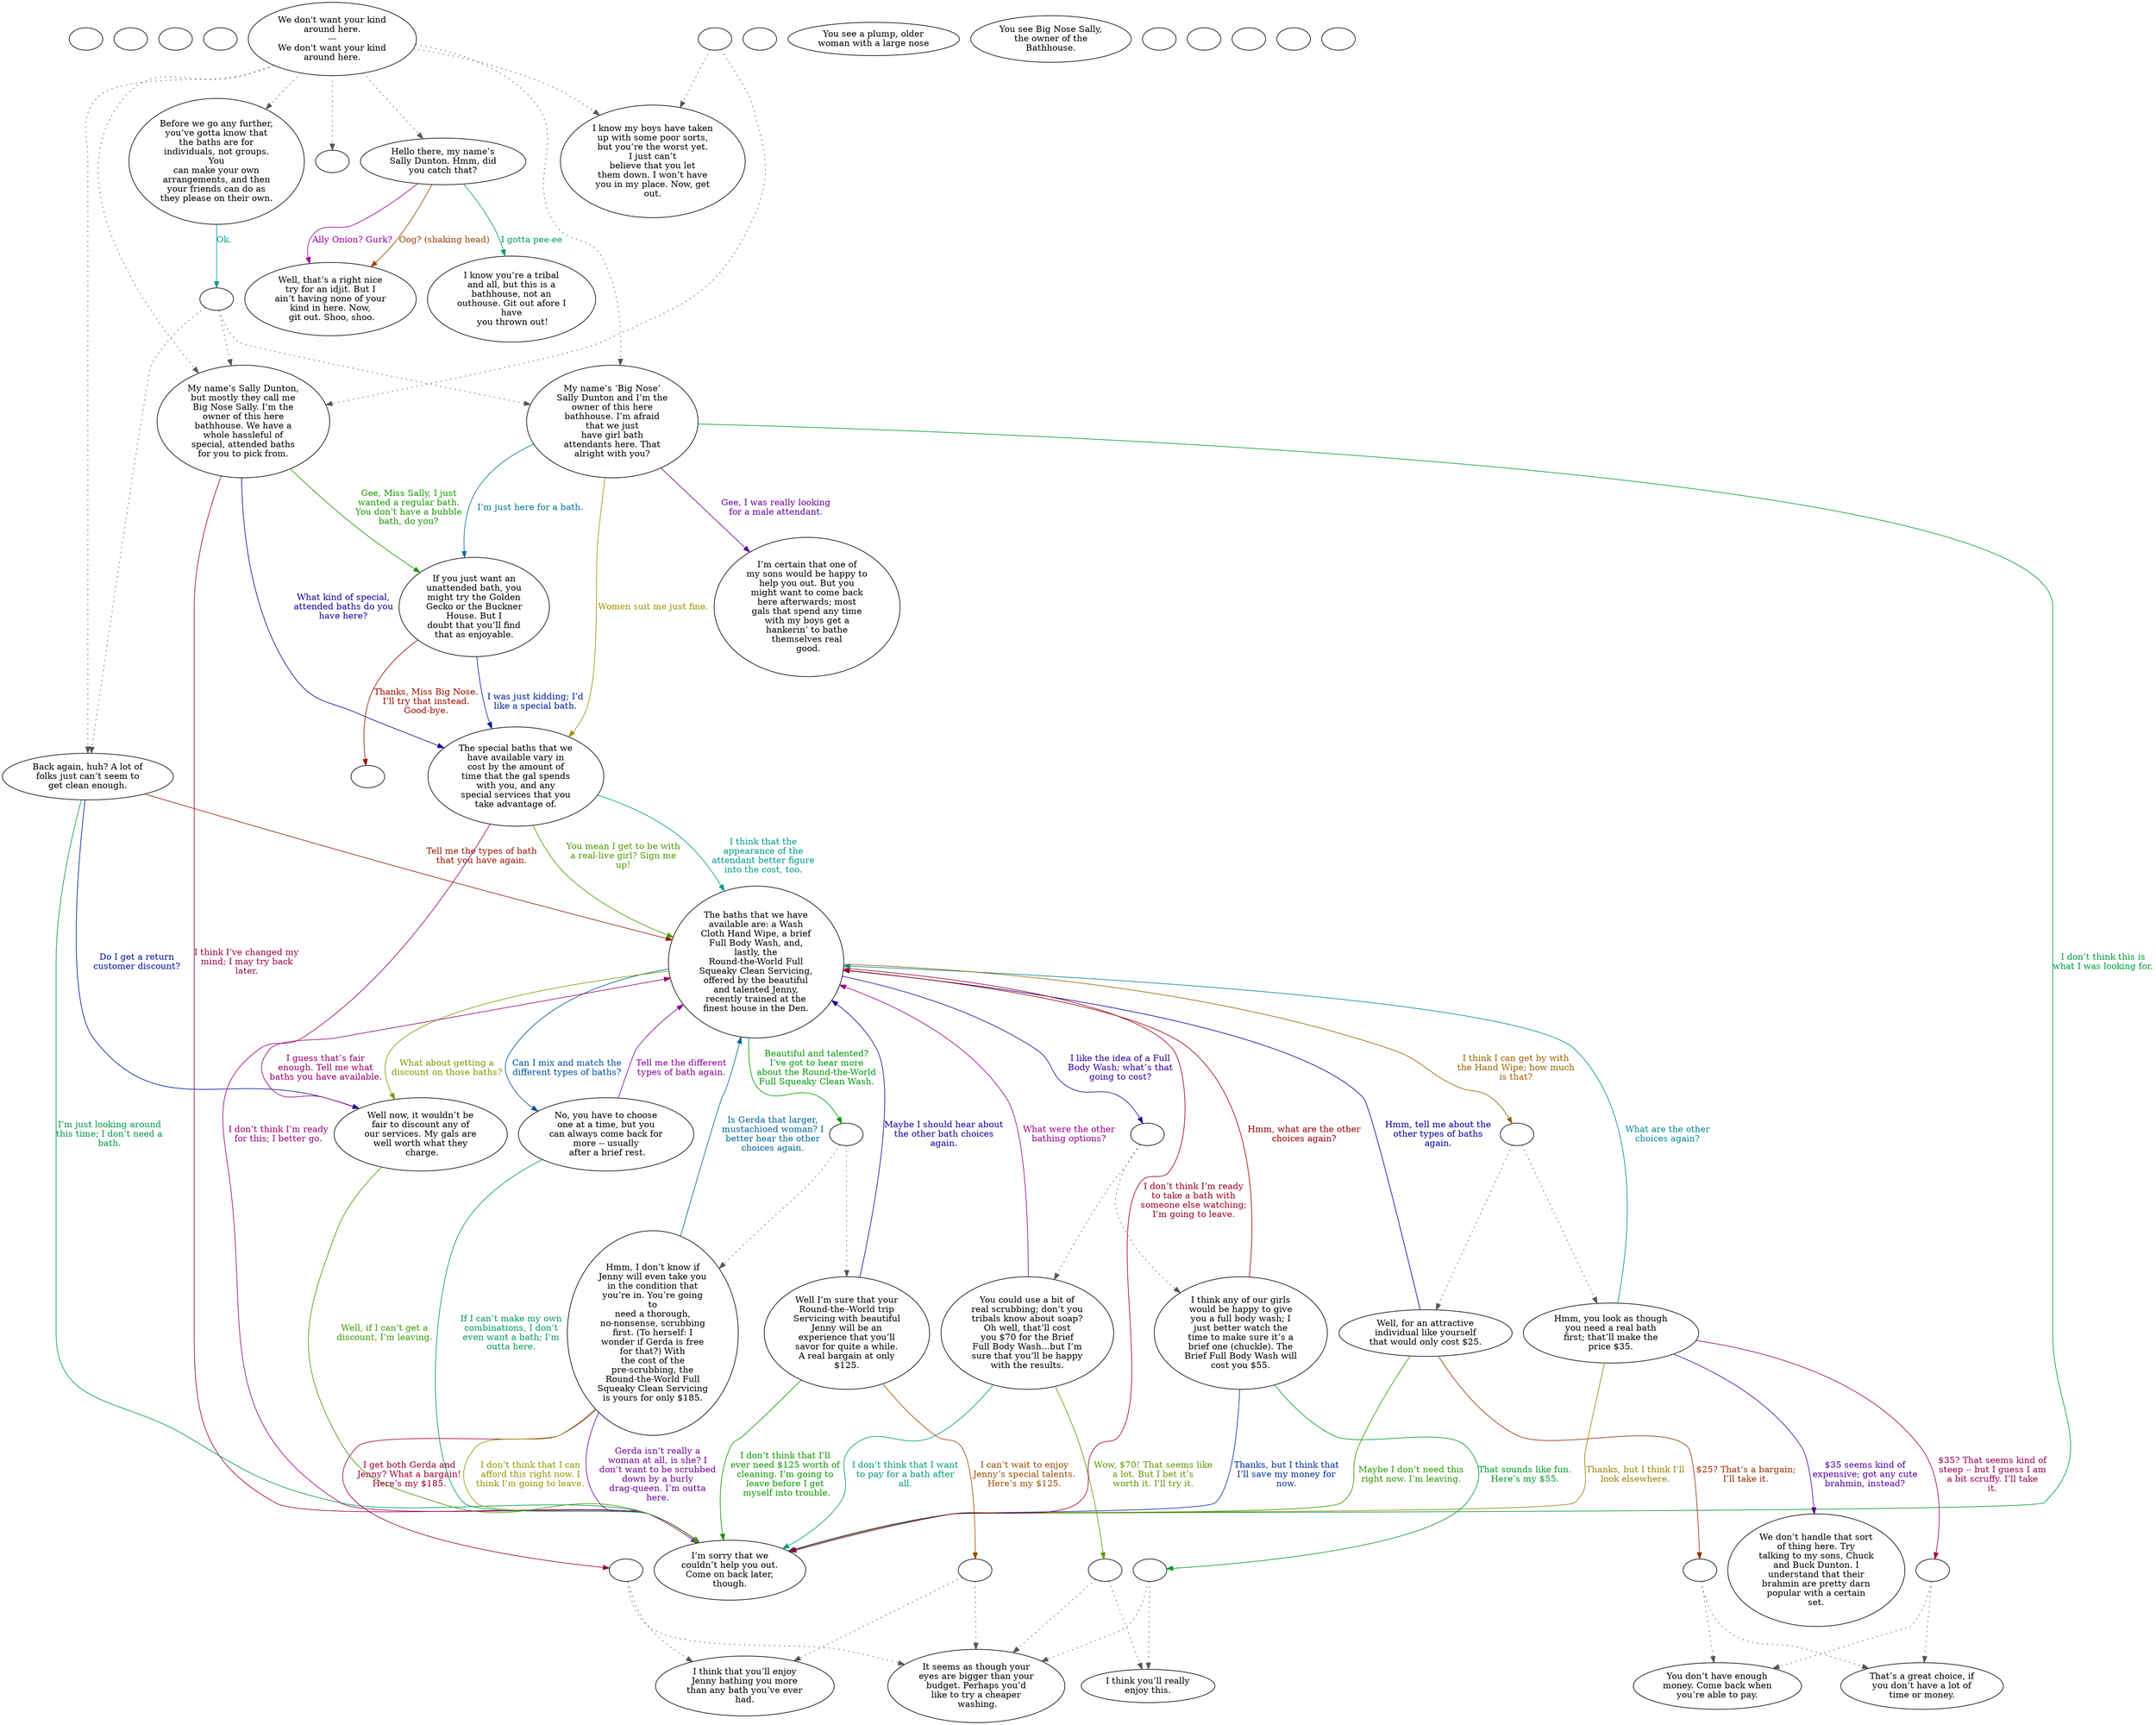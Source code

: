 digraph KCSALLY {
  "checkPartyMembersNearDoor" [style=filled       fillcolor="#FFFFFF"       color="#000000"]
  "checkPartyMembersNearDoor" [label=""]
  "start" [style=filled       fillcolor="#FFFFFF"       color="#000000"]
  "start" [label=""]
  "critter_p_proc" [style=filled       fillcolor="#FFFFFF"       color="#000000"]
  "critter_p_proc" [label=""]
  "pickup_p_proc" [style=filled       fillcolor="#FFFFFF"       color="#000000"]
  "pickup_p_proc" [label=""]
  "talk_p_proc" [style=filled       fillcolor="#FFFFFF"       color="#000000"]
  "talk_p_proc" -> "Node998" [style=dotted color="#555555"]
  "talk_p_proc" -> "Node001" [style=dotted color="#555555"]
  "talk_p_proc" -> "Node004" [style=dotted color="#555555"]
  "talk_p_proc" -> "Node027" [style=dotted color="#555555"]
  "talk_p_proc" -> "Node005" [style=dotted color="#555555"]
  "talk_p_proc" -> "Node006" [style=dotted color="#555555"]
  "talk_p_proc" -> "Node025" [style=dotted color="#555555"]
  "talk_p_proc" [label="We don't want your kind\naround here.\n---\nWe don't want your kind\naround here."]
  "destroy_p_proc" [style=filled       fillcolor="#FFFFFF"       color="#000000"]
  "destroy_p_proc" [label=""]
  "look_at_p_proc" [style=filled       fillcolor="#FFFFFF"       color="#000000"]
  "look_at_p_proc" [label="You see a plump, older\nwoman with a large nose"]
  "description_p_proc" [style=filled       fillcolor="#FFFFFF"       color="#000000"]
  "description_p_proc" [label="You see Big Nose Sally,\nthe owner of the\nBathhouse."]
  "use_skill_on_p_proc" [style=filled       fillcolor="#FFFFFF"       color="#000000"]
  "use_skill_on_p_proc" [label=""]
  "damage_p_proc" [style=filled       fillcolor="#FFFFFF"       color="#000000"]
  "damage_p_proc" [label=""]
  "map_enter_p_proc" [style=filled       fillcolor="#FFFFFF"       color="#000000"]
  "map_enter_p_proc" [label=""]
  "Node910" [style=filled       fillcolor="#FFFFFF"       color="#000000"]
  "Node910" -> "Node005" [style=dotted color="#555555"]
  "Node910" -> "Node006" [style=dotted color="#555555"]
  "Node910" -> "Node025" [style=dotted color="#555555"]
  "Node910" [label=""]
  "Node911" [style=filled       fillcolor="#FFFFFF"       color="#000000"]
  "Node911" -> "Node012" [style=dotted color="#555555"]
  "Node911" -> "Node013" [style=dotted color="#555555"]
  "Node911" [label=""]
  "Node912" [style=filled       fillcolor="#FFFFFF"       color="#000000"]
  "Node912" -> "Node014" [style=dotted color="#555555"]
  "Node912" -> "Node015" [style=dotted color="#555555"]
  "Node912" [label=""]
  "Node913" [style=filled       fillcolor="#FFFFFF"       color="#000000"]
  "Node913" -> "Node016" [style=dotted color="#555555"]
  "Node913" -> "Node017" [style=dotted color="#555555"]
  "Node913" [label=""]
  "Node914" [style=filled       fillcolor="#FFFFFF"       color="#000000"]
  "Node914" -> "Node018" [style=dotted color="#555555"]
  "Node914" -> "Node022" [style=dotted color="#555555"]
  "Node914" [label=""]
  "Node915" [style=filled       fillcolor="#FFFFFF"       color="#000000"]
  "Node915" -> "Node018" [style=dotted color="#555555"]
  "Node915" -> "Node022" [style=dotted color="#555555"]
  "Node915" [label=""]
  "Node916" [style=filled       fillcolor="#FFFFFF"       color="#000000"]
  "Node916" -> "Node019" [style=dotted color="#555555"]
  "Node916" -> "Node023" [style=dotted color="#555555"]
  "Node916" [label=""]
  "Node917" [style=filled       fillcolor="#FFFFFF"       color="#000000"]
  "Node917" -> "Node019" [style=dotted color="#555555"]
  "Node917" -> "Node023" [style=dotted color="#555555"]
  "Node917" [label=""]
  "Node918" [style=filled       fillcolor="#FFFFFF"       color="#000000"]
  "Node918" -> "Node020" [style=dotted color="#555555"]
  "Node918" -> "Node023" [style=dotted color="#555555"]
  "Node918" [label=""]
  "Node919" [style=filled       fillcolor="#FFFFFF"       color="#000000"]
  "Node919" -> "Node020" [style=dotted color="#555555"]
  "Node919" -> "Node023" [style=dotted color="#555555"]
  "Node919" [label=""]
  "Node995" [style=filled       fillcolor="#FFFFFF"       color="#000000"]
  "Node995" [label=""]
  "Node996" [style=filled       fillcolor="#FFFFFF"       color="#000000"]
  "Node996" [label=""]
  "Node997" [style=filled       fillcolor="#FFFFFF"       color="#000000"]
  "Node997" -> "Node004" [style=dotted color="#555555"]
  "Node997" -> "Node005" [style=dotted color="#555555"]
  "Node997" [label=""]
  "Node998" [style=filled       fillcolor="#FFFFFF"       color="#000000"]
  "Node998" [label=""]
  "Node999" [style=filled       fillcolor="#FFFFFF"       color="#000000"]
  "Node999" [label=""]
  "Node001" [style=filled       fillcolor="#FFFFFF"       color="#000000"]
  "Node001" [label="Hello there, my name’s\nSally Dunton. Hmm, did\nyou catch that?"]
  "Node001" -> "Node002" [label="Ally Onion? Gurk?" color="#990098" fontcolor="#990098"]
  "Node001" -> "Node003" [label="I gotta pee-ee" color="#00996E" fontcolor="#00996E"]
  "Node001" -> "Node002" [label="Oog? (shaking head)" color="#994100" fontcolor="#994100"]
  "Node002" [style=filled       fillcolor="#FFFFFF"       color="#000000"]
  "Node002" [label="Well, that’s a right nice\ntry for an idjit. But I\nain’t having none of your\nkind in here. Now,\n git out. Shoo, shoo."]
  "Node003" [style=filled       fillcolor="#FFFFFF"       color="#000000"]
  "Node003" [label="I know you’re a tribal\nand all, but this is a\nbathhouse, not an\nouthouse. Git out afore I\nhave\n you thrown out!"]
  "Node004" [style=filled       fillcolor="#FFFFFF"       color="#000000"]
  "Node004" [label="I know my boys have taken\nup with some poor sorts,\nbut you’re the worst yet.\nI just can’t\nbelieve that you let\nthem down. I won’t have\nyou in my place. Now, get\nout."]
  "Node005" [style=filled       fillcolor="#FFFFFF"       color="#000000"]
  "Node005" [label="My name’s Sally Dunton,\nbut mostly they call me\nBig Nose Sally. I’m the\nowner of this here\nbathhouse. We have a\nwhole hassleful of\nspecial, attended baths\nfor you to pick from."]
  "Node005" -> "Node009" [label="What kind of special,\nattended baths do you\nhave here?" color="#140099" fontcolor="#140099"]
  "Node005" -> "Node008" [label="Gee, Miss Sally, I just\nwanted a regular bath.\nYou don’t have a bubble\nbath, do you?" color="#189900" fontcolor="#189900"]
  "Node005" -> "Node007" [label="I think I’ve changed my\nmind; I may try back\nlater." color="#990045" fontcolor="#990045"]
  "Node006" [style=filled       fillcolor="#FFFFFF"       color="#000000"]
  "Node006" [label="My name’s ‘Big Nose’\nSally Dunton and I’m the\nowner of this here\nbathhouse. I’m afraid\nthat we just\nhave girl bath\nattendants here. That\nalright with you?"]
  "Node006" -> "Node008" [label="I’m just here for a bath." color="#007299" fontcolor="#007299"]
  "Node006" -> "Node009" [label="Women suit me just fine." color="#999400" fontcolor="#999400"]
  "Node006" -> "Node024" [label="Gee, I was really looking\nfor a male attendant." color="#670099" fontcolor="#670099"]
  "Node006" -> "Node007" [label="I don’t think this is\nwhat I was looking for." color="#00993A" fontcolor="#00993A"]
  "Node007" [style=filled       fillcolor="#FFFFFF"       color="#000000"]
  "Node007" [label="I’m sorry that we\ncouldn’t help you out.\nCome on back later,\nthough."]
  "Node008" [style=filled       fillcolor="#FFFFFF"       color="#000000"]
  "Node008" [label="If you just want an\nunattended bath, you\nmight try the Golden\nGecko or the Buckner\nHouse. But I\ndoubt that you’ll find\nthat as enjoyable."]
  "Node008" -> "Node999" [label="Thanks, Miss Big Nose.\nI’ll try that instead.\nGood-bye." color="#990E00" fontcolor="#990E00"]
  "Node008" -> "Node009" [label="I was just kidding; I’d\nlike a special bath." color="#001F99" fontcolor="#001F99"]
  "Node009" [style=filled       fillcolor="#FFFFFF"       color="#000000"]
  "Node009" [label="The special baths that we\nhave available vary in\ncost by the amount of\ntime that the gal spends\nwith you, and any\nspecial services that you\ntake advantage of."]
  "Node009" -> "Node010" [label="You mean I get to be with\na real-live girl? Sign me\nup!" color="#4B9900" fontcolor="#4B9900"]
  "Node009" -> "Node007" [label="I don’t think I’m ready\nfor this; I better go." color="#990078" fontcolor="#990078"]
  "Node009" -> "Node010" [label="I think that the\nappearance of the\nattendant better figure\ninto the cost, too." color="#00998D" fontcolor="#00998D"]
  "Node010" [style=filled       fillcolor="#FFFFFF"       color="#000000"]
  "Node010" [label="The baths that we have\navailable are: a Wash\nCloth Hand Wipe, a brief\nFull Body Wash, and,\nlastly, the\nRound-the-World Full\nSqueaky Clean Servicing,\noffered by the beautiful\nand talented Jenny,\nrecently trained at the\nfinest house in the Den."]
  "Node010" -> "Node911" [label="I think I can get by with\nthe Hand Wipe; how much\nis that?" color="#996100" fontcolor="#996100"]
  "Node010" -> "Node912" [label="I like the idea of a Full\nBody Wash; what’s that\ngoing to cost?" color="#340099" fontcolor="#340099"]
  "Node010" -> "Node913" [label="Beautiful and talented?\nI’ve got to hear more\nabout the Round-the-World\nFull Squeaky Clean Wash." color="#009907" fontcolor="#009907"]
  "Node010" -> "Node007" [label="I don’t think I’m ready\nto take a bath with\nsomeone else watching;\nI’m going to leave." color="#990025" fontcolor="#990025"]
  "Node010" -> "Node011" [label="Can I mix and match the\ndifferent types of baths?" color="#005299" fontcolor="#005299"]
  "Node010" -> "Node026" [label="What about getting a\ndiscount on those baths?" color="#7F9900" fontcolor="#7F9900"]
  "Node011" [style=filled       fillcolor="#FFFFFF"       color="#000000"]
  "Node011" [label="No, you have to choose\none at a time, but you\ncan always come back for\nmore -- usually\n after a brief rest."]
  "Node011" -> "Node010" [label="Tell me the different\ntypes of bath again." color="#870099" fontcolor="#870099"]
  "Node011" -> "Node007" [label="If I can’t make my own\ncombinations, I don’t\neven want a bath; I’m\noutta here." color="#00995A" fontcolor="#00995A"]
  "Node012" [style=filled       fillcolor="#FFFFFF"       color="#000000"]
  "Node012" [label="Well, for an attractive\nindividual like yourself\nthat would only cost $25."]
  "Node012" -> "Node914" [label="$25? That’s a bargain;\nI’ll take it." color="#992D00" fontcolor="#992D00"]
  "Node012" -> "Node010" [label="Hmm, tell me about the\nother types of baths\nagain." color="#010099" fontcolor="#010099"]
  "Node012" -> "Node007" [label="Maybe I don’t need this\nright now. I’m leaving." color="#2C9900" fontcolor="#2C9900"]
  "Node013" [style=filled       fillcolor="#FFFFFF"       color="#000000"]
  "Node013" [label="Hmm, you look as though\nyou need a real bath\nfirst; that’ll make the\nprice $35."]
  "Node013" -> "Node915" [label="$35? That seems kind of\nsteep -- but I guess I am\na bit scruffy. I’ll take\nit." color="#990059" fontcolor="#990059"]
  "Node013" -> "Node010" [label="What are the other\nchoices again?" color="#008599" fontcolor="#008599"]
  "Node013" -> "Node007" [label="Thanks, but I think I’ll\nlook elsewhere." color="#998000" fontcolor="#998000"]
  "Node013" -> "Node021" [label="$35 seems kind of\nexpensive; got any cute\nbrahmin, instead?" color="#540099" fontcolor="#540099"]
  "Node014" [style=filled       fillcolor="#FFFFFF"       color="#000000"]
  "Node014" [label="I think any of our girls\nwould be happy to give\nyou a full body wash; I\njust better watch the\ntime to make sure it’s a\nbrief one (chuckle). The\nBrief Full Body Wash will\ncost you $55."]
  "Node014" -> "Node916" [label="That sounds like fun.\nHere’s my $55." color="#009927" fontcolor="#009927"]
  "Node014" -> "Node010" [label="Hmm, what are the other\nchoices again?" color="#990006" fontcolor="#990006"]
  "Node014" -> "Node007" [label="Thanks, but I think that\nI’ll save my money for\nnow." color="#003299" fontcolor="#003299"]
  "Node015" [style=filled       fillcolor="#FFFFFF"       color="#000000"]
  "Node015" [label="You could use a bit of\nreal scrubbing; don’t you\ntribals know about soap?\nOh well, that’ll cost\nyou $70 for the Brief\nFull Body Wash...but I’m\nsure that you’ll be happy\nwith the results."]
  "Node015" -> "Node917" [label="Wow, $70! That seems like\na lot. But I bet it’s\nworth it. I’ll try it." color="#5F9900" fontcolor="#5F9900"]
  "Node015" -> "Node010" [label="What were the other\nbathing options?" color="#99008C" fontcolor="#99008C"]
  "Node015" -> "Node007" [label="I don’t think that I want\nto pay for a bath after\nall." color="#00997A" fontcolor="#00997A"]
  "Node016" [style=filled       fillcolor="#FFFFFF"       color="#000000"]
  "Node016" [label="Well I’m sure that your\nRound-the–World trip\nServicing with beautiful\nJenny will be an\nexperience that you’ll\nsavor for quite a while.\nA real bargain at only\n$125."]
  "Node016" -> "Node918" [label="I can’t wait to enjoy\nJenny’s special talents.\nHere’s my $125." color="#994D00" fontcolor="#994D00"]
  "Node016" -> "Node010" [label="Maybe I should hear about\nthe other bath choices\nagain." color="#200099" fontcolor="#200099"]
  "Node016" -> "Node007" [label="I don’t think that I’ll\never need $125 worth of\ncleaning. I’m going to\nleave before I get\n myself into trouble." color="#0C9900" fontcolor="#0C9900"]
  "Node017" [style=filled       fillcolor="#FFFFFF"       color="#000000"]
  "Node017" [label="Hmm, I don’t know if\nJenny will even take you\nin the condition that\nyou’re in. You’re going\nto\nneed a thorough,\nno-nonsense, scrubbing\nfirst. (To herself: I\nwonder if Gerda is free\nfor that?) With\nthe cost of the\npre-scrubbing, the\nRound-the-World Full\nSqueaky Clean Servicing\nis yours for only $185."]
  "Node017" -> "Node919" [label="I get both Gerda and\nJenny? What a bargain!\nHere’s my $185." color="#990039" fontcolor="#990039"]
  "Node017" -> "Node010" [label="Is Gerda that larger,\nmustachioed woman? I\nbetter hear the other\nchoices again." color="#006699" fontcolor="#006699"]
  "Node017" -> "Node007" [label="I don’t think that I can\nafford this right now. I\nthink I’m going to leave." color="#929900" fontcolor="#929900"]
  "Node017" -> "Node007" [label="Gerda isn’t really a\nwoman at all, is she? I\ndon’t want to be scrubbed\ndown by a burly\ndrag-queen. I’m outta\nhere." color="#730099" fontcolor="#730099"]
  "Node018" [style=filled       fillcolor="#FFFFFF"       color="#000000"]
  "Node018" [label="That’s a great choice, if\nyou don’t have a lot of\ntime or money."]
  "Node019" [style=filled       fillcolor="#FFFFFF"       color="#000000"]
  "Node019" [label="I think you’ll really\nenjoy this."]
  "Node020" [style=filled       fillcolor="#FFFFFF"       color="#000000"]
  "Node020" [label="I think that you’ll enjoy\nJenny bathing you more\nthan any bath you’ve ever\nhad."]
  "Node021" [style=filled       fillcolor="#FFFFFF"       color="#000000"]
  "Node021" [label="We don’t handle that sort\nof thing here. Try\ntalking to my sons, Chuck\nand Buck Dunton. I\nunderstand that their\nbrahmin are pretty darn\npopular with a certain\nset."]
  "Node022" [style=filled       fillcolor="#FFFFFF"       color="#000000"]
  "Node022" [label="You don’t have enough\nmoney. Come back when\nyou’re able to pay."]
  "Node023" [style=filled       fillcolor="#FFFFFF"       color="#000000"]
  "Node023" [label="It seems as though your\neyes are bigger than your\nbudget. Perhaps you’d\nlike to try a cheaper\n washing."]
  "Node024" [style=filled       fillcolor="#FFFFFF"       color="#000000"]
  "Node024" [label="I’m certain that one of\nmy sons would be happy to\nhelp you out. But you\nmight want to come back\nhere afterwards; most\ngals that spend any time\nwith my boys get a\nhankerin’ to bathe\nthemselves real\n good."]
  "Node025" [style=filled       fillcolor="#FFFFFF"       color="#000000"]
  "Node025" [label="Back again, huh? A lot of\nfolks just can’t seem to\nget clean enough."]
  "Node025" -> "Node007" [label="I’m just looking around\nthis time; I don’t need a\nbath." color="#009947" fontcolor="#009947"]
  "Node025" -> "Node010" [label="Tell me the types of bath\nthat you have again." color="#991A00" fontcolor="#991A00"]
  "Node025" -> "Node026" [label="Do I get a return\ncustomer discount?" color="#001399" fontcolor="#001399"]
  "Node026" [style=filled       fillcolor="#FFFFFF"       color="#000000"]
  "Node026" [label="Well now, it wouldn’t be\nfair to discount any of\nour services. My gals are\nwell worth what they\n charge."]
  "Node026" -> "Node007" [label="Well, if I can’t get a\ndiscount, I’m leaving." color="#3F9900" fontcolor="#3F9900"]
  "Node026" -> "Node010" [label="I guess that’s fair\nenough. Tell me what\nbaths you have available." color="#99006C" fontcolor="#99006C"]
  "Node027" [style=filled       fillcolor="#FFFFFF"       color="#000000"]
  "Node027" [label="Before we go any further,\nyou’ve gotta know that\nthe baths are for\nindividuals, not groups.\nYou\ncan make your own\narrangements, and then\nyour friends can do as\nthey please on their own."]
  "Node027" -> "Node910" [label="Ok." color="#009999" fontcolor="#009999"]
}